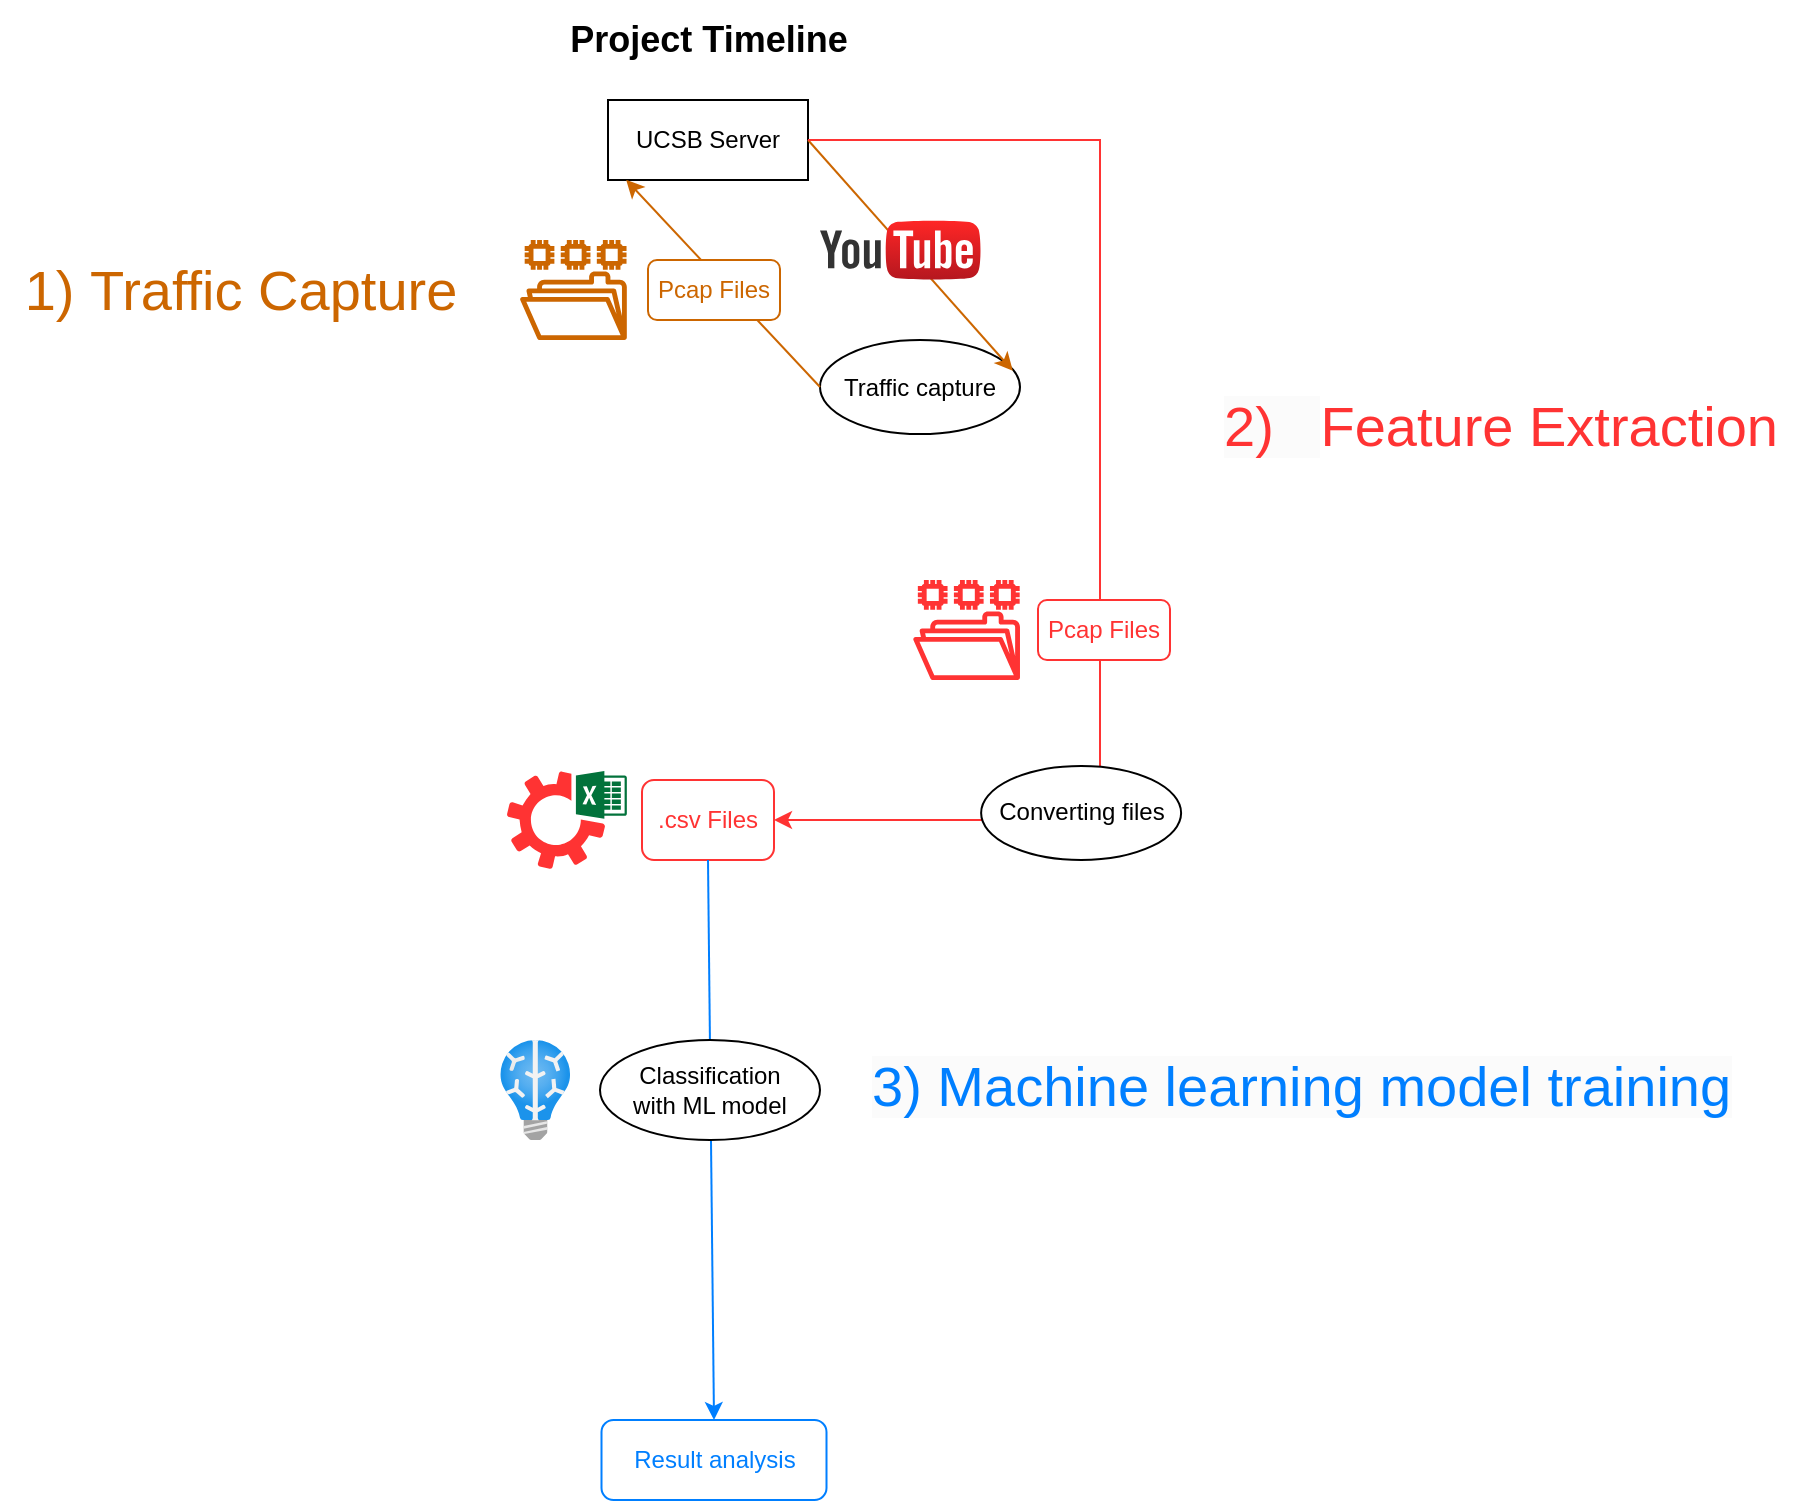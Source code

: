 <mxfile version="24.7.5">
  <diagram name="Page-1" id="OUasruyUljDr4-M1toHJ">
    <mxGraphModel dx="2289" dy="1191" grid="1" gridSize="10" guides="1" tooltips="1" connect="1" arrows="1" fold="1" page="1" pageScale="1" pageWidth="827" pageHeight="1169" math="0" shadow="0">
      <root>
        <mxCell id="0" />
        <mxCell id="1" parent="0" />
        <mxCell id="dakkY7zSZCOYO1kJTX3F-3" value="UCSB Server" style="rounded=0;whiteSpace=wrap;html=1;" vertex="1" parent="1">
          <mxGeometry x="304" y="120" width="100" height="40" as="geometry" />
        </mxCell>
        <mxCell id="dakkY7zSZCOYO1kJTX3F-6" value="&lt;span style=&quot;font-size: 18px;&quot;&gt;&lt;b&gt;Project Timeline&lt;/b&gt;&lt;/span&gt;" style="text;html=1;align=center;verticalAlign=middle;resizable=0;points=[];autosize=1;strokeColor=none;fillColor=none;" vertex="1" parent="1">
          <mxGeometry x="274" y="70" width="160" height="40" as="geometry" />
        </mxCell>
        <mxCell id="dakkY7zSZCOYO1kJTX3F-11" value="&lt;span style=&quot;text-wrap-mode: nowrap;&quot;&gt;Traffic capture&lt;/span&gt;" style="ellipse;whiteSpace=wrap;html=1;" vertex="1" parent="1">
          <mxGeometry x="410" y="240.0" width="100" height="47.05" as="geometry" />
        </mxCell>
        <mxCell id="dakkY7zSZCOYO1kJTX3F-12" value="" style="endArrow=classic;html=1;rounded=0;exitX=1;exitY=0.5;exitDx=0;exitDy=0;strokeColor=#CC6600;entryX=0.964;entryY=0.327;entryDx=0;entryDy=0;entryPerimeter=0;" edge="1" parent="1" source="dakkY7zSZCOYO1kJTX3F-3" target="dakkY7zSZCOYO1kJTX3F-11">
          <mxGeometry width="50" height="50" relative="1" as="geometry">
            <mxPoint x="360" y="340" as="sourcePoint" />
            <mxPoint x="460" y="250" as="targetPoint" />
          </mxGeometry>
        </mxCell>
        <mxCell id="dakkY7zSZCOYO1kJTX3F-13" value="" style="endArrow=classic;html=1;rounded=0;entryX=0.091;entryY=0.999;entryDx=0;entryDy=0;exitX=0;exitY=0.5;exitDx=0;exitDy=0;entryPerimeter=0;strokeColor=#CC6600;" edge="1" parent="1" source="dakkY7zSZCOYO1kJTX3F-11" target="dakkY7zSZCOYO1kJTX3F-3">
          <mxGeometry width="50" height="50" relative="1" as="geometry">
            <mxPoint x="360" y="340" as="sourcePoint" />
            <mxPoint x="410" y="290" as="targetPoint" />
          </mxGeometry>
        </mxCell>
        <mxCell id="dakkY7zSZCOYO1kJTX3F-4" value="" style="dashed=0;outlineConnect=0;html=1;align=center;labelPosition=center;verticalLabelPosition=bottom;verticalAlign=top;shape=mxgraph.weblogos.youtube;fillColor=#FF2626;gradientColor=#B5171F" vertex="1" parent="1">
          <mxGeometry x="410" y="180" width="80.56" height="30" as="geometry" />
        </mxCell>
        <mxCell id="dakkY7zSZCOYO1kJTX3F-15" value="" style="sketch=0;outlineConnect=0;fontColor=#232F3E;gradientColor=none;fillColor=#CC6600;strokeColor=none;dashed=0;verticalLabelPosition=bottom;verticalAlign=top;align=center;html=1;fontSize=12;fontStyle=0;aspect=fixed;pointerEvents=1;shape=mxgraph.aws4.file_system;" vertex="1" parent="1">
          <mxGeometry x="260" y="190" width="53.42" height="50" as="geometry" />
        </mxCell>
        <mxCell id="dakkY7zSZCOYO1kJTX3F-17" value="&lt;font color=&quot;#cc6600&quot;&gt;Pcap Files&lt;/font&gt;" style="rounded=1;whiteSpace=wrap;html=1;strokeColor=#CC6600;" vertex="1" parent="1">
          <mxGeometry x="324" y="200" width="66" height="30" as="geometry" />
        </mxCell>
        <mxCell id="dakkY7zSZCOYO1kJTX3F-20" value="&lt;span style=&quot;color: rgb(204, 102, 0); font-size: 28px;&quot;&gt;1)&amp;nbsp;&lt;/span&gt;&lt;font color=&quot;#cc6600&quot;&gt;&lt;span style=&quot;font-size: 28px;&quot;&gt;Traffic Capture&lt;/span&gt;&lt;/font&gt;" style="text;html=1;align=center;verticalAlign=middle;resizable=0;points=[];autosize=1;strokeColor=none;fillColor=none;" vertex="1" parent="1">
          <mxGeometry y="190" width="240" height="50" as="geometry" />
        </mxCell>
        <mxCell id="dakkY7zSZCOYO1kJTX3F-21" value="" style="endArrow=classic;html=1;rounded=0;strokeColor=#FF3333;entryX=1;entryY=0.5;entryDx=0;entryDy=0;" edge="1" parent="1" target="dakkY7zSZCOYO1kJTX3F-27">
          <mxGeometry width="50" height="50" relative="1" as="geometry">
            <mxPoint x="404" y="140" as="sourcePoint" />
            <mxPoint x="390" y="480" as="targetPoint" />
            <Array as="points">
              <mxPoint x="550" y="140" />
              <mxPoint x="550" y="480" />
            </Array>
          </mxGeometry>
        </mxCell>
        <mxCell id="dakkY7zSZCOYO1kJTX3F-22" value="&lt;span style=&quot;font-family: Helvetica; font-size: 28px; font-style: normal; font-variant-ligatures: normal; font-variant-caps: normal; font-weight: 400; letter-spacing: normal; orphans: 2; text-align: center; text-indent: 0px; text-transform: none; widows: 2; word-spacing: 0px; -webkit-text-stroke-width: 0px; white-space: nowrap; background-color: rgb(251, 251, 251); text-decoration-thickness: initial; text-decoration-style: initial; text-decoration-color: initial; float: none; display: inline !important;&quot;&gt;&lt;font color=&quot;#ff3333&quot;&gt;2)&amp;nbsp; &amp;nbsp;&lt;/font&gt;&lt;/span&gt;&lt;font color=&quot;#ff3333&quot;&gt;&lt;span style=&quot;font-size: 28px; text-wrap-mode: nowrap;&quot;&gt;Feature Extraction&lt;/span&gt;&lt;/font&gt;" style="text;whiteSpace=wrap;html=1;" vertex="1" parent="1">
          <mxGeometry x="610" y="260" width="290" height="50" as="geometry" />
        </mxCell>
        <mxCell id="dakkY7zSZCOYO1kJTX3F-23" value="" style="sketch=0;outlineConnect=0;fontColor=#232F3E;gradientColor=none;fillColor=#FF3333;strokeColor=none;dashed=0;verticalLabelPosition=bottom;verticalAlign=top;align=center;html=1;fontSize=12;fontStyle=0;aspect=fixed;pointerEvents=1;shape=mxgraph.aws4.file_system;" vertex="1" parent="1">
          <mxGeometry x="456.58" y="360" width="53.42" height="50" as="geometry" />
        </mxCell>
        <mxCell id="dakkY7zSZCOYO1kJTX3F-24" value="&lt;font color=&quot;#ff3333&quot;&gt;Pcap Files&lt;/font&gt;" style="rounded=1;whiteSpace=wrap;html=1;strokeColor=#FF3333;" vertex="1" parent="1">
          <mxGeometry x="519" y="370" width="66" height="30" as="geometry" />
        </mxCell>
        <mxCell id="dakkY7zSZCOYO1kJTX3F-26" value="" style="sketch=0;pointerEvents=1;shadow=0;dashed=0;html=1;strokeColor=none;fillColor=#FF3333;labelPosition=center;verticalLabelPosition=bottom;verticalAlign=top;outlineConnect=0;align=center;shape=mxgraph.office.services.excel_services;" vertex="1" parent="1">
          <mxGeometry x="253.42" y="455.5" width="60" height="49" as="geometry" />
        </mxCell>
        <mxCell id="dakkY7zSZCOYO1kJTX3F-27" value="&lt;font color=&quot;#ff3333&quot;&gt;.csv Files&lt;/font&gt;" style="rounded=1;whiteSpace=wrap;html=1;strokeColor=#FF3333;" vertex="1" parent="1">
          <mxGeometry x="321" y="460" width="66" height="40" as="geometry" />
        </mxCell>
        <mxCell id="dakkY7zSZCOYO1kJTX3F-29" value="" style="endArrow=classic;html=1;rounded=0;strokeColor=#007FFF;exitX=0.5;exitY=1;exitDx=0;exitDy=0;entryX=0.5;entryY=0;entryDx=0;entryDy=0;" edge="1" parent="1" source="dakkY7zSZCOYO1kJTX3F-27" target="dakkY7zSZCOYO1kJTX3F-37">
          <mxGeometry width="50" height="50" relative="1" as="geometry">
            <mxPoint x="350" y="500" as="sourcePoint" />
            <mxPoint x="354" y="690" as="targetPoint" />
          </mxGeometry>
        </mxCell>
        <mxCell id="dakkY7zSZCOYO1kJTX3F-31" value="&lt;span style=&quot;font-family: Helvetica; font-size: 28px; font-style: normal; font-variant-ligatures: normal; font-variant-caps: normal; font-weight: 400; letter-spacing: normal; orphans: 2; text-align: center; text-indent: 0px; text-transform: none; widows: 2; word-spacing: 0px; -webkit-text-stroke-width: 0px; white-space: nowrap; background-color: rgb(251, 251, 251); text-decoration-thickness: initial; text-decoration-style: initial; text-decoration-color: initial; float: none; display: inline !important;&quot;&gt;&lt;font color=&quot;#007fff&quot;&gt;3) Machine learning model training&lt;/font&gt;&lt;/span&gt;" style="text;whiteSpace=wrap;html=1;" vertex="1" parent="1">
          <mxGeometry x="434" y="590" width="444.72" height="50" as="geometry" />
        </mxCell>
        <mxCell id="dakkY7zSZCOYO1kJTX3F-33" value="&lt;span style=&quot;text-wrap-mode: nowrap;&quot;&gt;Converting files&lt;/span&gt;" style="ellipse;whiteSpace=wrap;html=1;" vertex="1" parent="1">
          <mxGeometry x="490.56" y="452.95" width="100" height="47.05" as="geometry" />
        </mxCell>
        <mxCell id="dakkY7zSZCOYO1kJTX3F-36" value="" style="image;aspect=fixed;html=1;points=[];align=center;fontSize=12;image=img/lib/azure2/ai_machine_learning/Batch_AI.svg;" vertex="1" parent="1">
          <mxGeometry x="250" y="590" width="35.29" height="50" as="geometry" />
        </mxCell>
        <mxCell id="dakkY7zSZCOYO1kJTX3F-37" value="&lt;font color=&quot;#007fff&quot;&gt;Result analysis&lt;/font&gt;" style="rounded=1;whiteSpace=wrap;html=1;strokeColor=#007FFF;" vertex="1" parent="1">
          <mxGeometry x="300.75" y="780" width="112.5" height="40" as="geometry" />
        </mxCell>
        <mxCell id="dakkY7zSZCOYO1kJTX3F-38" value="Classification&lt;div&gt;with ML model&lt;/div&gt;" style="ellipse;whiteSpace=wrap;html=1;" vertex="1" parent="1">
          <mxGeometry x="300" y="590" width="110" height="50" as="geometry" />
        </mxCell>
      </root>
    </mxGraphModel>
  </diagram>
</mxfile>
